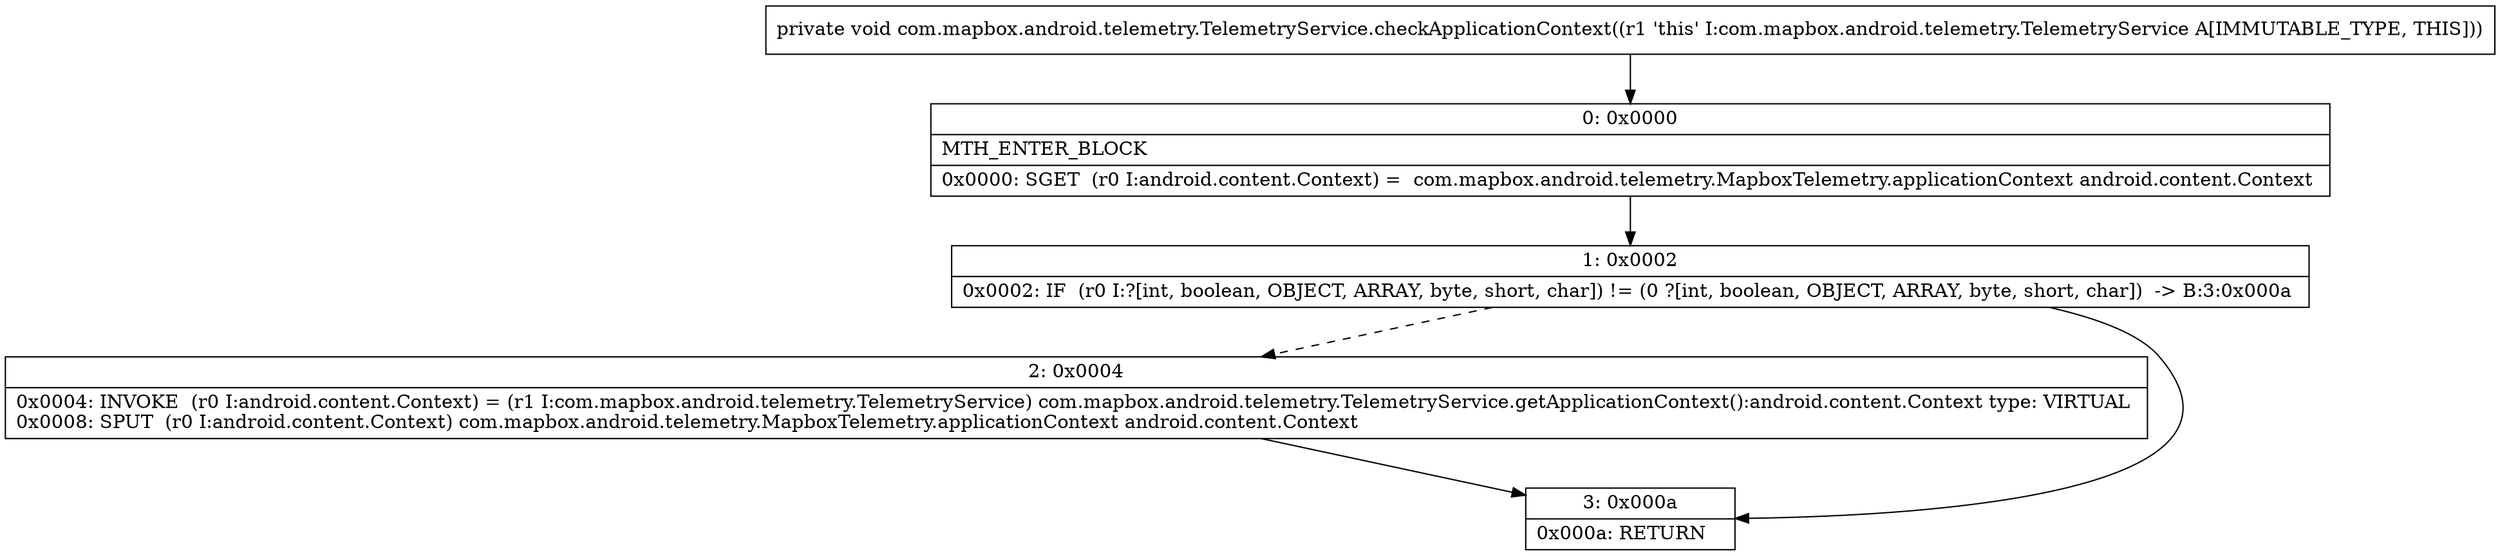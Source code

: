 digraph "CFG forcom.mapbox.android.telemetry.TelemetryService.checkApplicationContext()V" {
Node_0 [shape=record,label="{0\:\ 0x0000|MTH_ENTER_BLOCK\l|0x0000: SGET  (r0 I:android.content.Context) =  com.mapbox.android.telemetry.MapboxTelemetry.applicationContext android.content.Context \l}"];
Node_1 [shape=record,label="{1\:\ 0x0002|0x0002: IF  (r0 I:?[int, boolean, OBJECT, ARRAY, byte, short, char]) != (0 ?[int, boolean, OBJECT, ARRAY, byte, short, char])  \-\> B:3:0x000a \l}"];
Node_2 [shape=record,label="{2\:\ 0x0004|0x0004: INVOKE  (r0 I:android.content.Context) = (r1 I:com.mapbox.android.telemetry.TelemetryService) com.mapbox.android.telemetry.TelemetryService.getApplicationContext():android.content.Context type: VIRTUAL \l0x0008: SPUT  (r0 I:android.content.Context) com.mapbox.android.telemetry.MapboxTelemetry.applicationContext android.content.Context \l}"];
Node_3 [shape=record,label="{3\:\ 0x000a|0x000a: RETURN   \l}"];
MethodNode[shape=record,label="{private void com.mapbox.android.telemetry.TelemetryService.checkApplicationContext((r1 'this' I:com.mapbox.android.telemetry.TelemetryService A[IMMUTABLE_TYPE, THIS])) }"];
MethodNode -> Node_0;
Node_0 -> Node_1;
Node_1 -> Node_2[style=dashed];
Node_1 -> Node_3;
Node_2 -> Node_3;
}

